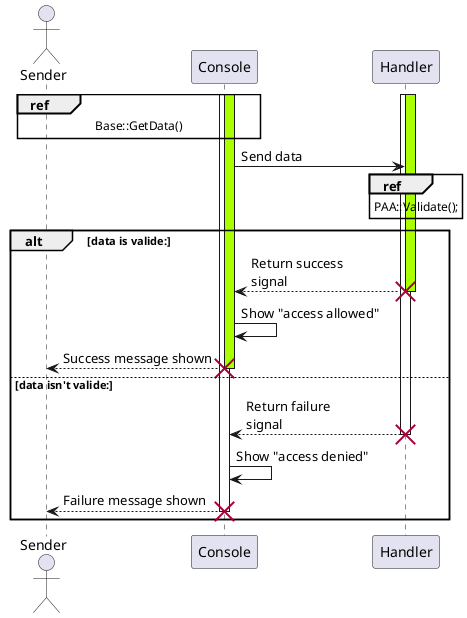 @startuml
actor Sender
participant Console
participant Handler

activate Console
activate Console#aaff00

activate Handler
activate Handler #aaff00


ref over Sender, Console: Base::GetData()
Console -> Handler: Send data
ref over Handler : PAA::Validate();
alt data is valide:
    Handler --> Console: Return success\nsignal
    destroy Handler
    Console -> Console: Show "access allowed"
    Console --> Sender : Success message shown
    destroy Console
else data isn't valide:
    Handler --> Console: Return failure\nsignal
    destroy Handler
    Console -> Console: Show "access denied"
    Console --> Sender : Failure message shown
    destroy Console
end
@enduml